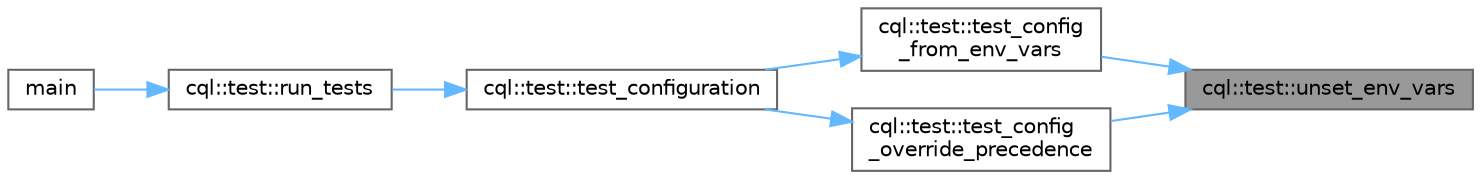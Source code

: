 digraph "cql::test::unset_env_vars"
{
 // INTERACTIVE_SVG=YES
 // LATEX_PDF_SIZE
  bgcolor="transparent";
  edge [fontname=Helvetica,fontsize=10,labelfontname=Helvetica,labelfontsize=10];
  node [fontname=Helvetica,fontsize=10,shape=box,height=0.2,width=0.4];
  rankdir="RL";
  Node1 [id="Node000001",label="cql::test::unset_env_vars",height=0.2,width=0.4,color="gray40", fillcolor="grey60", style="filled", fontcolor="black",tooltip="Helper function to unset environment variables."];
  Node1 -> Node2 [id="edge1_Node000001_Node000002",dir="back",color="steelblue1",style="solid",tooltip=" "];
  Node2 [id="Node000002",label="cql::test::test_config\l_from_env_vars",height=0.2,width=0.4,color="grey40", fillcolor="white", style="filled",URL="$namespacecql_1_1test.html#ae42f8076307c597a891d59d96109ea47",tooltip="Test loading configuration from environment variables."];
  Node2 -> Node3 [id="edge2_Node000002_Node000003",dir="back",color="steelblue1",style="solid",tooltip=" "];
  Node3 [id="Node000003",label="cql::test::test_configuration",height=0.2,width=0.4,color="grey40", fillcolor="white", style="filled",URL="$namespacecql_1_1test.html#a0a952cfd3057f0fc750bd61f979e13d8",tooltip="Run all configuration tests."];
  Node3 -> Node4 [id="edge3_Node000003_Node000004",dir="back",color="steelblue1",style="solid",tooltip=" "];
  Node4 [id="Node000004",label="cql::test::run_tests",height=0.2,width=0.4,color="grey40", fillcolor="white", style="filled",URL="$namespacecql_1_1test.html#aa958e0607e86209f122a520e85367cc2",tooltip=" "];
  Node4 -> Node5 [id="edge4_Node000004_Node000005",dir="back",color="steelblue1",style="solid",tooltip=" "];
  Node5 [id="Node000005",label="main",height=0.2,width=0.4,color="grey40", fillcolor="white", style="filled",URL="$main_8cpp.html#a0ddf1224851353fc92bfbff6f499fa97",tooltip=" "];
  Node1 -> Node6 [id="edge5_Node000001_Node000006",dir="back",color="steelblue1",style="solid",tooltip=" "];
  Node6 [id="Node000006",label="cql::test::test_config\l_override_precedence",height=0.2,width=0.4,color="grey40", fillcolor="white", style="filled",URL="$namespacecql_1_1test.html#ae6c3559f462def1cb5b12ec532ce6f29",tooltip="Test configuration override precedence (env vars should override file values)"];
  Node6 -> Node3 [id="edge6_Node000006_Node000003",dir="back",color="steelblue1",style="solid",tooltip=" "];
}
